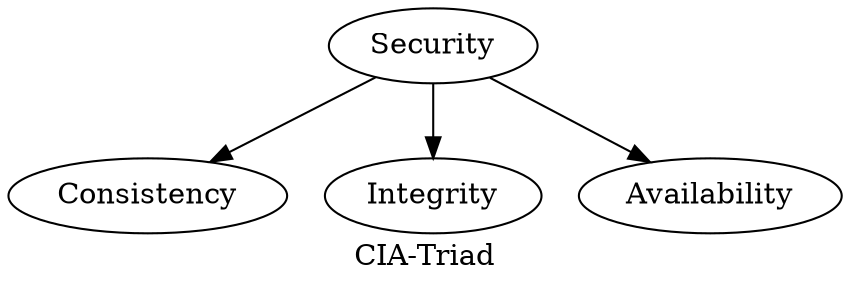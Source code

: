 digraph CIAtriad {
 label="CIA-Triad";
 Security->Consistency
 Security->Integrity
 Security->Availability
}
